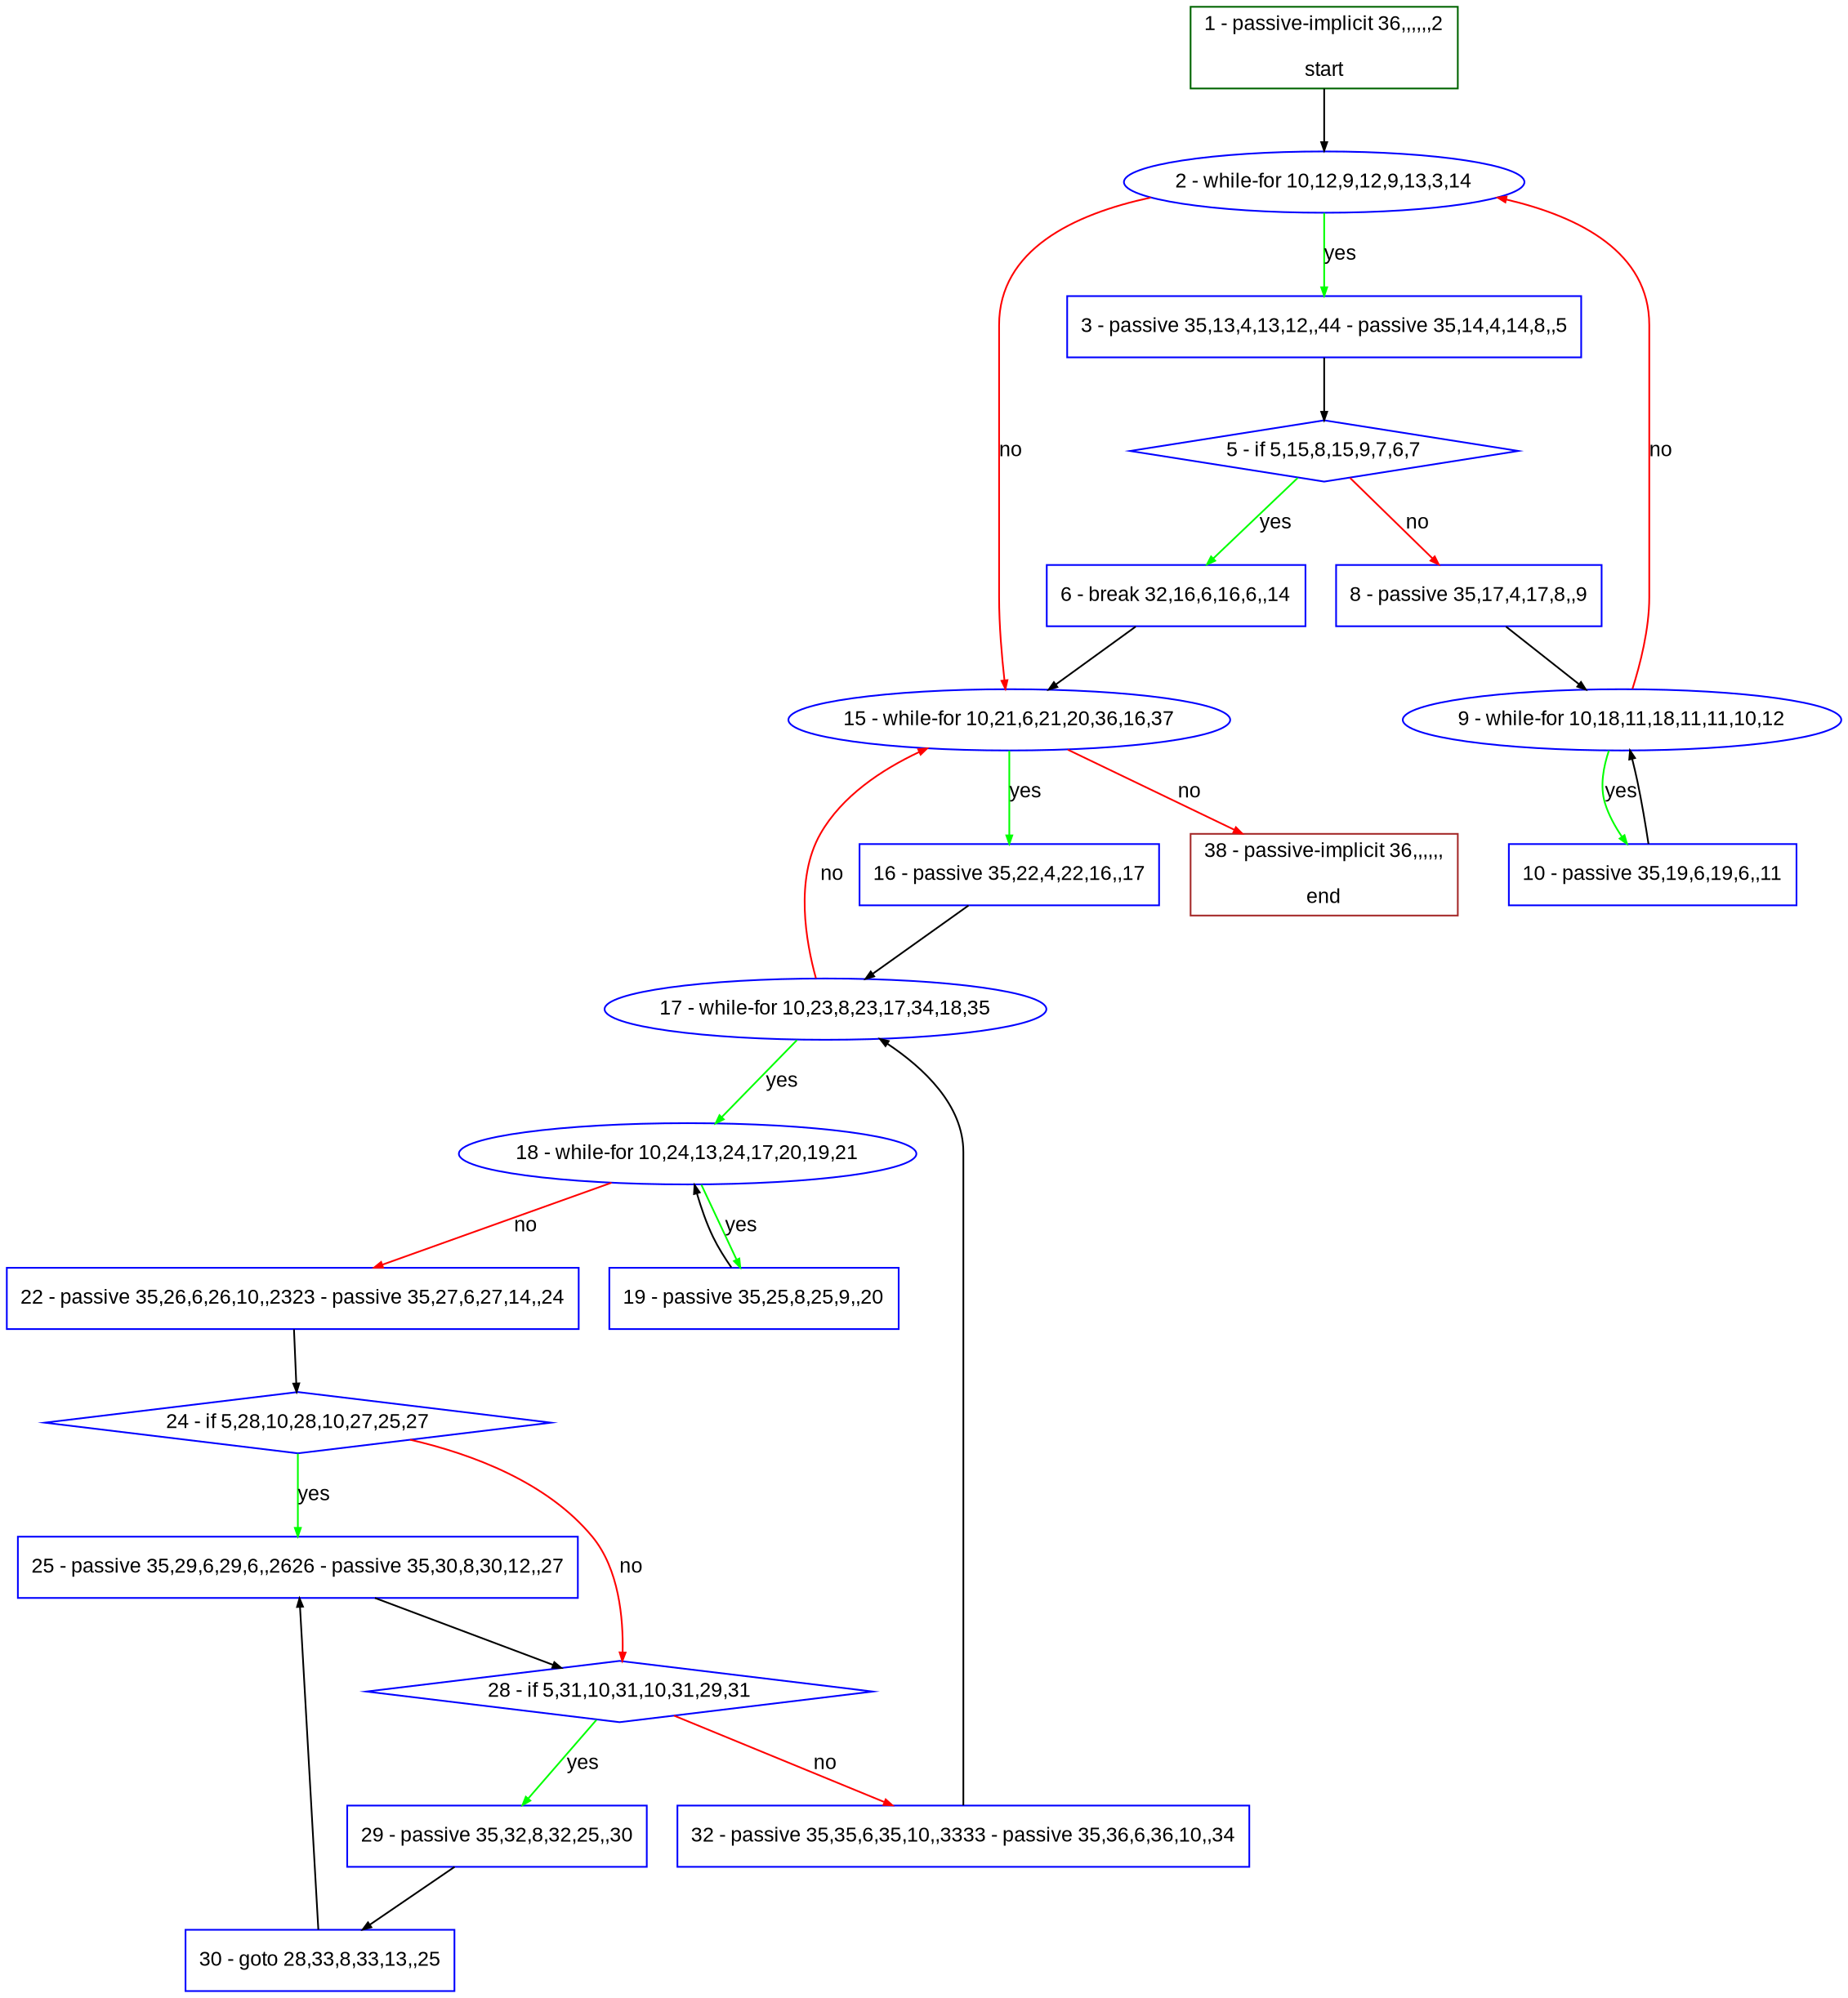 digraph "" {
  graph [bgcolor="white", fillcolor="#FFFFCC", pack="true", packmode="clust", fontname="Arial", label="", fontsize="12", compound="true", style="rounded,filled"];
  node [node_initialized="no", fillcolor="white", fontname="Arial", label="", color="grey", fontsize="12", fixedsize="false", compound="true", shape="rectangle", style="filled"];
  edge [arrowtail="none", lhead="", fontcolor="black", fontname="Arial", label="", color="black", fontsize="12", arrowhead="normal", arrowsize="0.5", compound="true", ltail="", dir="forward"];
  __N1 [fillcolor="#ffffff", label="2 - while-for 10,12,9,12,9,13,3,14", color="#0000ff", shape="oval", style="filled"];
  __N2 [fillcolor="#ffffff", label="1 - passive-implicit 36,,,,,,2\n\nstart", color="#006400", shape="box", style="filled"];
  __N3 [fillcolor="#ffffff", label="3 - passive 35,13,4,13,12,,44 - passive 35,14,4,14,8,,5", color="#0000ff", shape="box", style="filled"];
  __N4 [fillcolor="#ffffff", label="15 - while-for 10,21,6,21,20,36,16,37", color="#0000ff", shape="oval", style="filled"];
  __N5 [fillcolor="#ffffff", label="5 - if 5,15,8,15,9,7,6,7", color="#0000ff", shape="diamond", style="filled"];
  __N6 [fillcolor="#ffffff", label="6 - break 32,16,6,16,6,,14", color="#0000ff", shape="box", style="filled"];
  __N7 [fillcolor="#ffffff", label="8 - passive 35,17,4,17,8,,9", color="#0000ff", shape="box", style="filled"];
  __N8 [fillcolor="#ffffff", label="9 - while-for 10,18,11,18,11,11,10,12", color="#0000ff", shape="oval", style="filled"];
  __N9 [fillcolor="#ffffff", label="10 - passive 35,19,6,19,6,,11", color="#0000ff", shape="box", style="filled"];
  __N10 [fillcolor="#ffffff", label="16 - passive 35,22,4,22,16,,17", color="#0000ff", shape="box", style="filled"];
  __N11 [fillcolor="#ffffff", label="38 - passive-implicit 36,,,,,,\n\nend", color="#a52a2a", shape="box", style="filled"];
  __N12 [fillcolor="#ffffff", label="17 - while-for 10,23,8,23,17,34,18,35", color="#0000ff", shape="oval", style="filled"];
  __N13 [fillcolor="#ffffff", label="18 - while-for 10,24,13,24,17,20,19,21", color="#0000ff", shape="oval", style="filled"];
  __N14 [fillcolor="#ffffff", label="19 - passive 35,25,8,25,9,,20", color="#0000ff", shape="box", style="filled"];
  __N15 [fillcolor="#ffffff", label="22 - passive 35,26,6,26,10,,2323 - passive 35,27,6,27,14,,24", color="#0000ff", shape="box", style="filled"];
  __N16 [fillcolor="#ffffff", label="24 - if 5,28,10,28,10,27,25,27", color="#0000ff", shape="diamond", style="filled"];
  __N17 [fillcolor="#ffffff", label="25 - passive 35,29,6,29,6,,2626 - passive 35,30,8,30,12,,27", color="#0000ff", shape="box", style="filled"];
  __N18 [fillcolor="#ffffff", label="28 - if 5,31,10,31,10,31,29,31", color="#0000ff", shape="diamond", style="filled"];
  __N19 [fillcolor="#ffffff", label="29 - passive 35,32,8,32,25,,30", color="#0000ff", shape="box", style="filled"];
  __N20 [fillcolor="#ffffff", label="32 - passive 35,35,6,35,10,,3333 - passive 35,36,6,36,10,,34", color="#0000ff", shape="box", style="filled"];
  __N21 [fillcolor="#ffffff", label="30 - goto 28,33,8,33,13,,25", color="#0000ff", shape="box", style="filled"];
  __N2 -> __N1 [arrowtail="none", color="#000000", label="", arrowhead="normal", dir="forward"];
  __N1 -> __N3 [arrowtail="none", color="#00ff00", label="yes", arrowhead="normal", dir="forward"];
  __N1 -> __N4 [arrowtail="none", color="#ff0000", label="no", arrowhead="normal", dir="forward"];
  __N3 -> __N5 [arrowtail="none", color="#000000", label="", arrowhead="normal", dir="forward"];
  __N5 -> __N6 [arrowtail="none", color="#00ff00", label="yes", arrowhead="normal", dir="forward"];
  __N5 -> __N7 [arrowtail="none", color="#ff0000", label="no", arrowhead="normal", dir="forward"];
  __N6 -> __N4 [arrowtail="none", color="#000000", label="", arrowhead="normal", dir="forward"];
  __N7 -> __N8 [arrowtail="none", color="#000000", label="", arrowhead="normal", dir="forward"];
  __N8 -> __N1 [arrowtail="none", color="#ff0000", label="no", arrowhead="normal", dir="forward"];
  __N8 -> __N9 [arrowtail="none", color="#00ff00", label="yes", arrowhead="normal", dir="forward"];
  __N9 -> __N8 [arrowtail="none", color="#000000", label="", arrowhead="normal", dir="forward"];
  __N4 -> __N10 [arrowtail="none", color="#00ff00", label="yes", arrowhead="normal", dir="forward"];
  __N4 -> __N11 [arrowtail="none", color="#ff0000", label="no", arrowhead="normal", dir="forward"];
  __N10 -> __N12 [arrowtail="none", color="#000000", label="", arrowhead="normal", dir="forward"];
  __N12 -> __N4 [arrowtail="none", color="#ff0000", label="no", arrowhead="normal", dir="forward"];
  __N12 -> __N13 [arrowtail="none", color="#00ff00", label="yes", arrowhead="normal", dir="forward"];
  __N13 -> __N14 [arrowtail="none", color="#00ff00", label="yes", arrowhead="normal", dir="forward"];
  __N14 -> __N13 [arrowtail="none", color="#000000", label="", arrowhead="normal", dir="forward"];
  __N13 -> __N15 [arrowtail="none", color="#ff0000", label="no", arrowhead="normal", dir="forward"];
  __N15 -> __N16 [arrowtail="none", color="#000000", label="", arrowhead="normal", dir="forward"];
  __N16 -> __N17 [arrowtail="none", color="#00ff00", label="yes", arrowhead="normal", dir="forward"];
  __N16 -> __N18 [arrowtail="none", color="#ff0000", label="no", arrowhead="normal", dir="forward"];
  __N17 -> __N18 [arrowtail="none", color="#000000", label="", arrowhead="normal", dir="forward"];
  __N18 -> __N19 [arrowtail="none", color="#00ff00", label="yes", arrowhead="normal", dir="forward"];
  __N18 -> __N20 [arrowtail="none", color="#ff0000", label="no", arrowhead="normal", dir="forward"];
  __N19 -> __N21 [arrowtail="none", color="#000000", label="", arrowhead="normal", dir="forward"];
  __N21 -> __N17 [arrowtail="none", color="#000000", label="", arrowhead="normal", dir="forward"];
  __N20 -> __N12 [arrowtail="none", color="#000000", label="", arrowhead="normal", dir="forward"];
}
